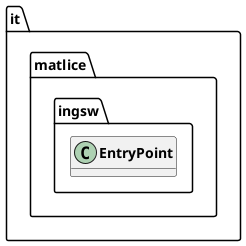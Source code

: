 @startuml

skinparam svgLinkTarget _parent
skinparam linetype ortho
package it.matlice.ingsw [[it/matlice/ingsw/package-summary.html{it.matlice.ingsw}]] {
}

class "<b><size:14>EntryPoint</b>" as it.matlice.ingsw.EntryPoint  [[it/matlice/ingsw/EntryPoint.html{it.matlice.ingsw.EntryPoint}]] {
}

hide it.matlice.ingsw.EntryPoint fields
hide it.matlice.ingsw.EntryPoint methods


@enduml
